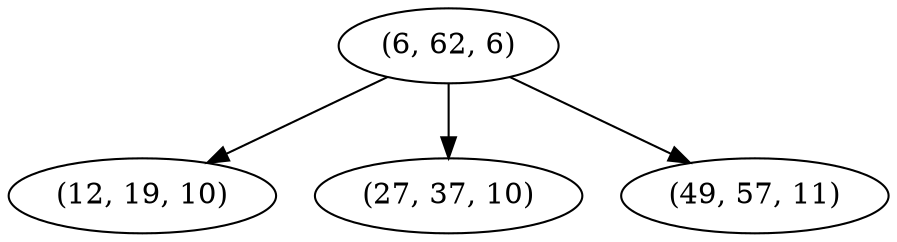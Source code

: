 digraph tree {
    "(6, 62, 6)";
    "(12, 19, 10)";
    "(27, 37, 10)";
    "(49, 57, 11)";
    "(6, 62, 6)" -> "(12, 19, 10)";
    "(6, 62, 6)" -> "(27, 37, 10)";
    "(6, 62, 6)" -> "(49, 57, 11)";
}
